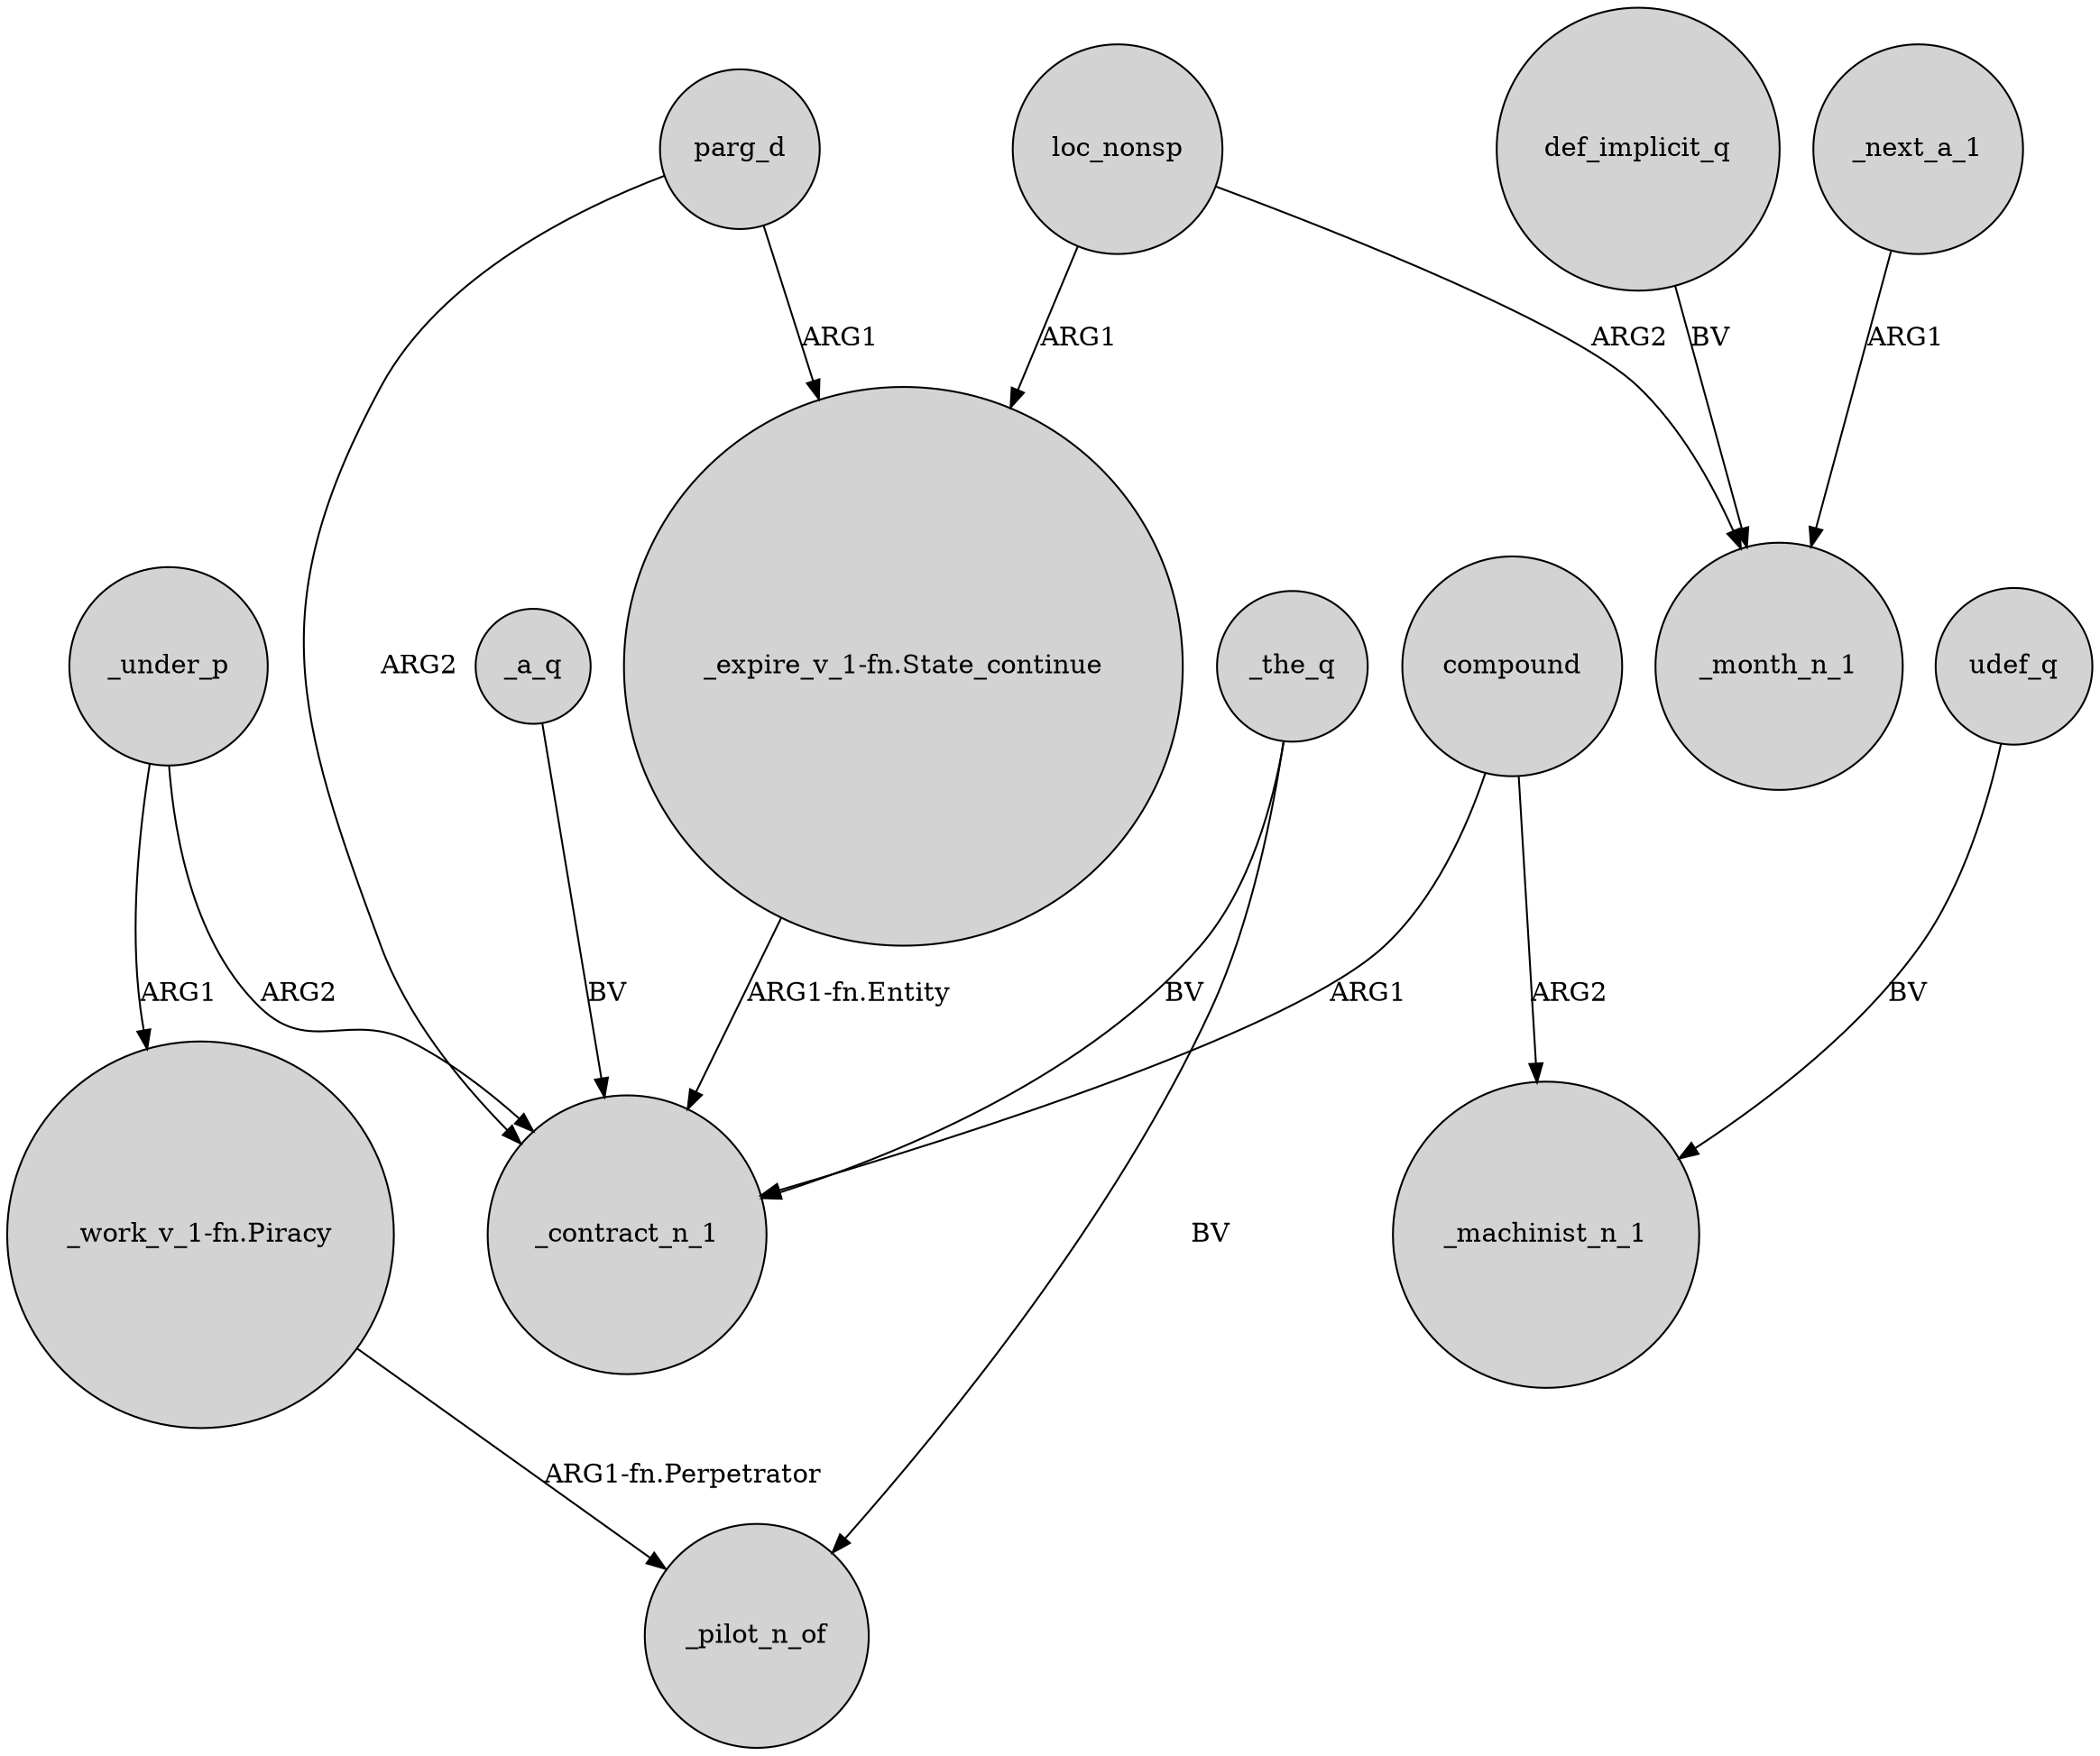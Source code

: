 digraph {
	node [shape=circle style=filled]
	parg_d -> _contract_n_1 [label=ARG2]
	_under_p -> "_work_v_1-fn.Piracy" [label=ARG1]
	def_implicit_q -> _month_n_1 [label=BV]
	parg_d -> "_expire_v_1-fn.State_continue" [label=ARG1]
	_next_a_1 -> _month_n_1 [label=ARG1]
	compound -> _contract_n_1 [label=ARG1]
	_a_q -> _contract_n_1 [label=BV]
	compound -> _machinist_n_1 [label=ARG2]
	udef_q -> _machinist_n_1 [label=BV]
	loc_nonsp -> "_expire_v_1-fn.State_continue" [label=ARG1]
	_the_q -> _contract_n_1 [label=BV]
	loc_nonsp -> _month_n_1 [label=ARG2]
	_under_p -> _contract_n_1 [label=ARG2]
	"_expire_v_1-fn.State_continue" -> _contract_n_1 [label="ARG1-fn.Entity"]
	_the_q -> _pilot_n_of [label=BV]
	"_work_v_1-fn.Piracy" -> _pilot_n_of [label="ARG1-fn.Perpetrator"]
}

